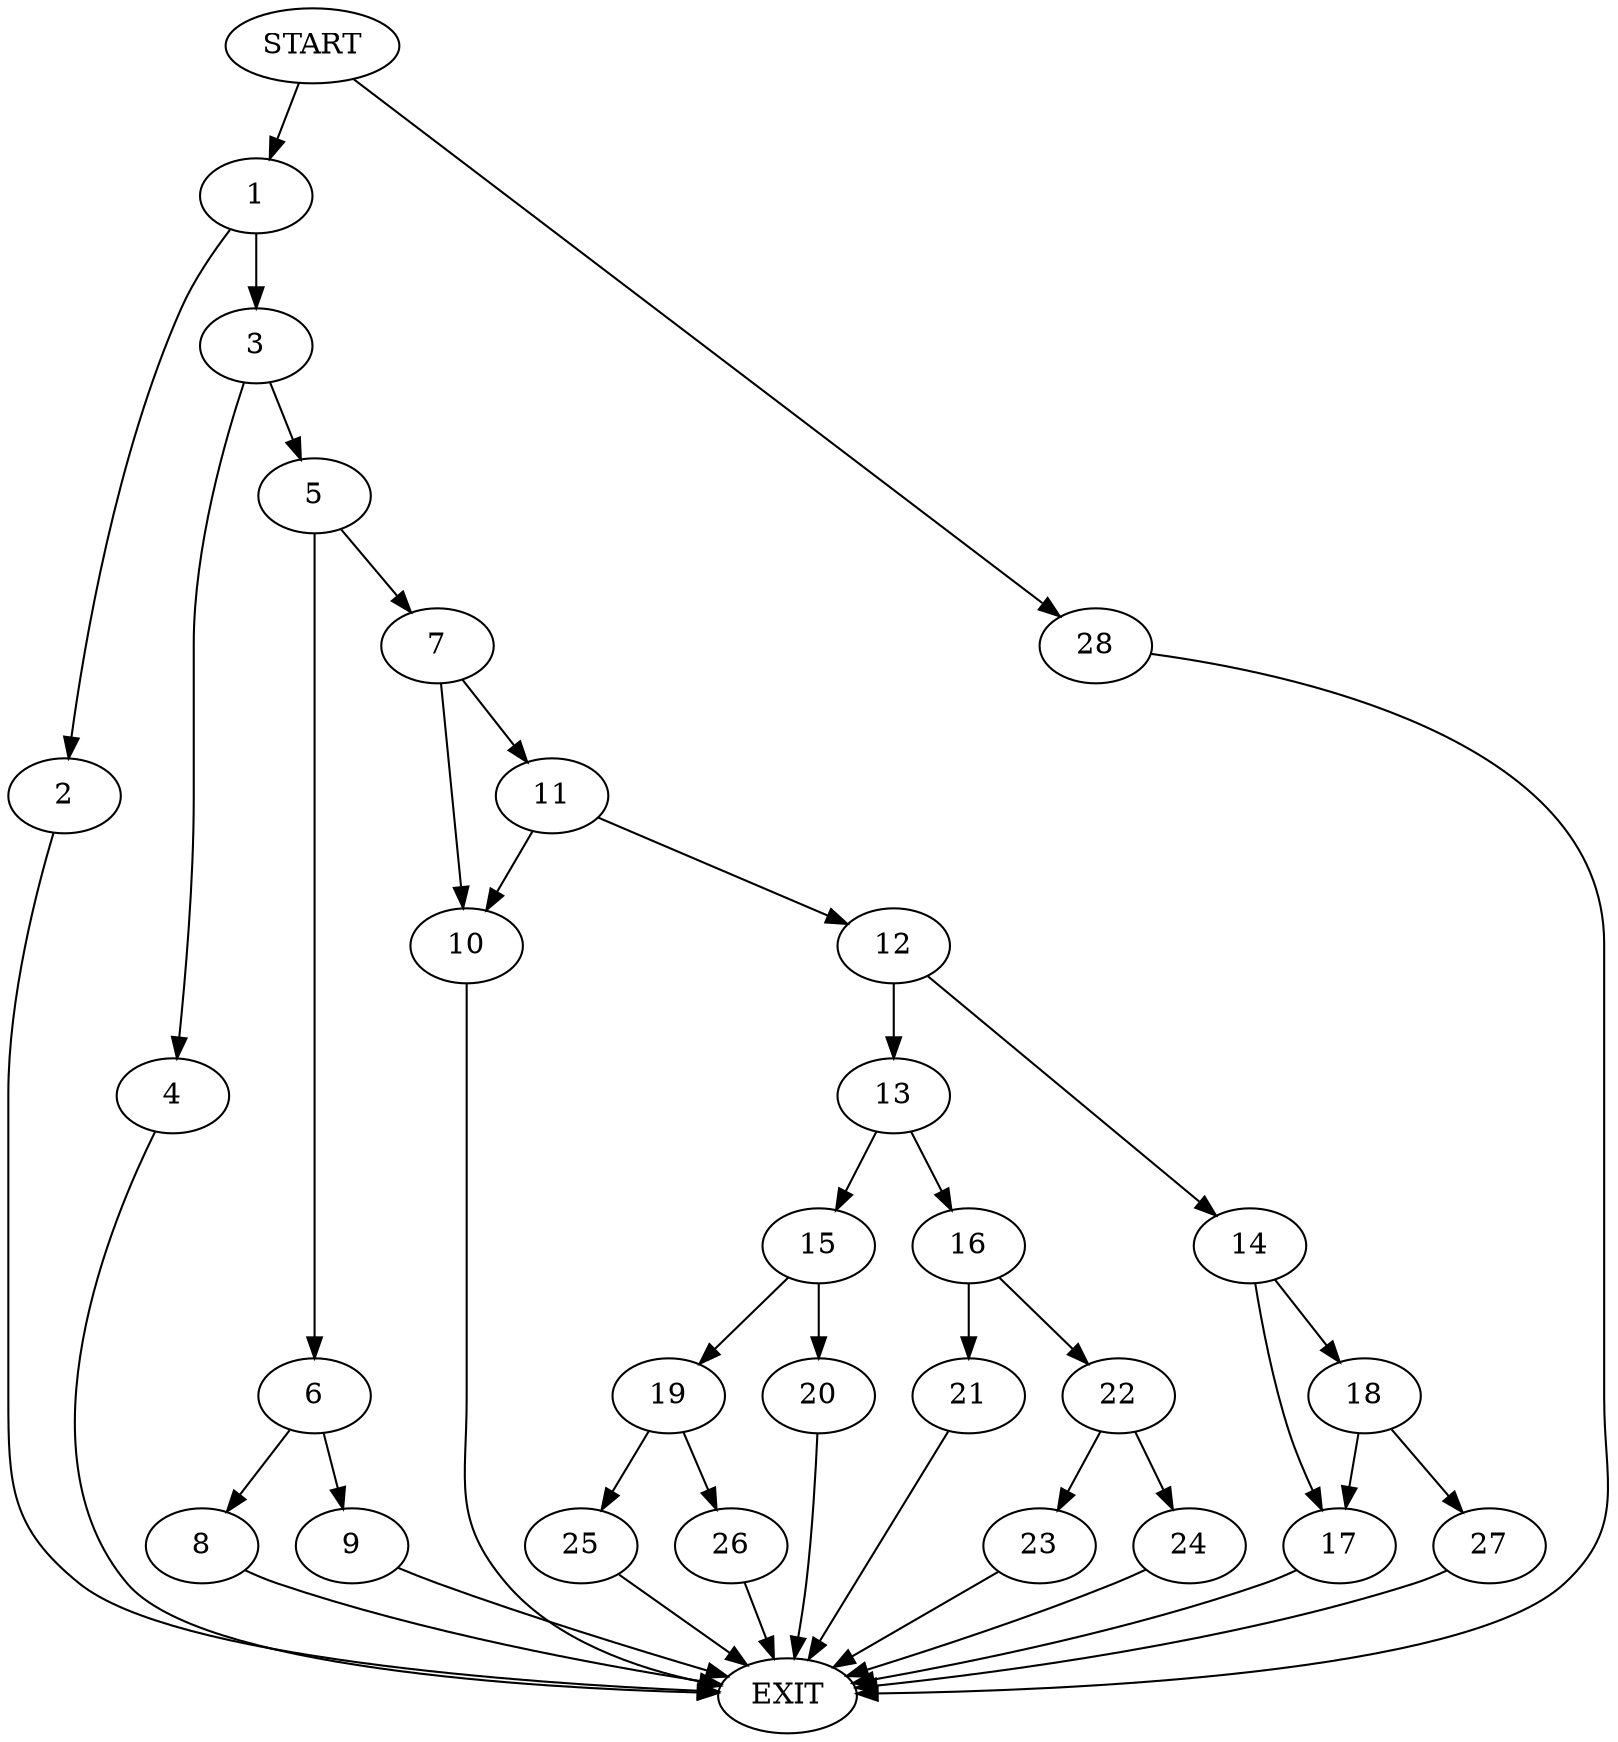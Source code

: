 digraph {
0 [label="START"]
29 [label="EXIT"]
0 -> 1
1 -> 2
1 -> 3
2 -> 29
3 -> 4
3 -> 5
4 -> 29
5 -> 6
5 -> 7
6 -> 8
6 -> 9
7 -> 10
7 -> 11
9 -> 29
8 -> 29
11 -> 10
11 -> 12
10 -> 29
12 -> 13
12 -> 14
13 -> 15
13 -> 16
14 -> 17
14 -> 18
15 -> 19
15 -> 20
16 -> 21
16 -> 22
21 -> 29
22 -> 23
22 -> 24
24 -> 29
23 -> 29
20 -> 29
19 -> 25
19 -> 26
26 -> 29
25 -> 29
17 -> 29
18 -> 27
18 -> 17
27 -> 29
0 -> 28
28 -> 29
}
